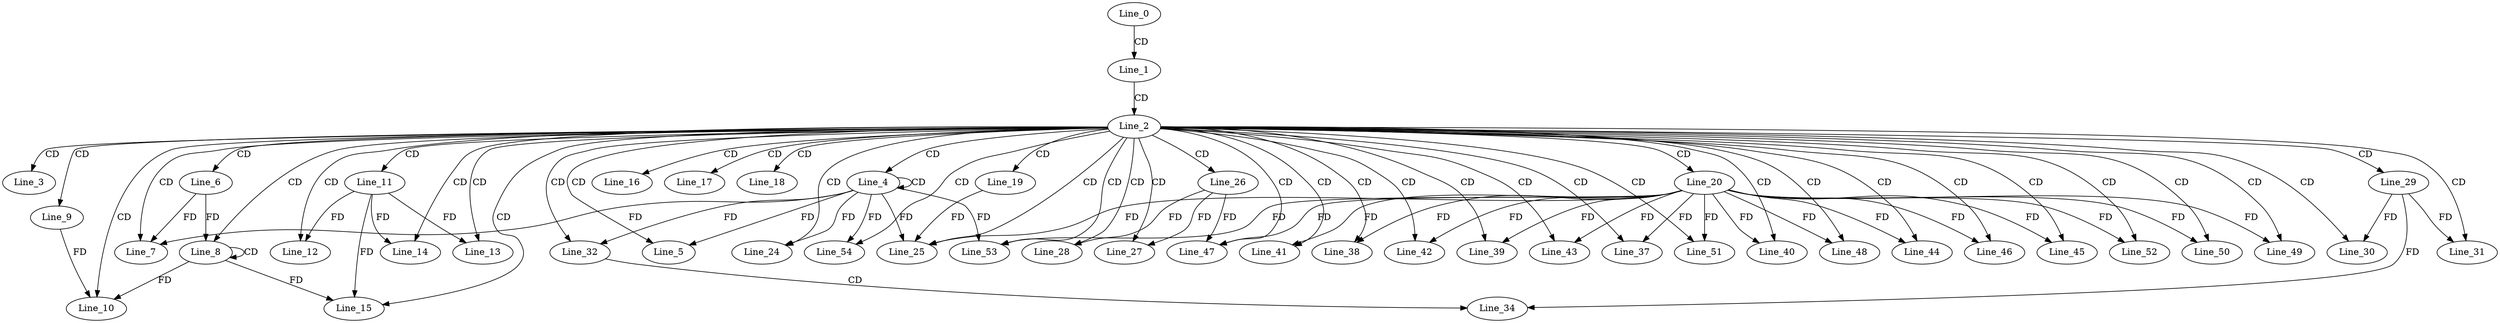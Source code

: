 digraph G {
  Line_0;
  Line_1;
  Line_2;
  Line_3;
  Line_4;
  Line_4;
  Line_5;
  Line_6;
  Line_7;
  Line_8;
  Line_8;
  Line_9;
  Line_10;
  Line_11;
  Line_12;
  Line_13;
  Line_14;
  Line_15;
  Line_16;
  Line_17;
  Line_18;
  Line_19;
  Line_20;
  Line_24;
  Line_25;
  Line_26;
  Line_27;
  Line_28;
  Line_29;
  Line_30;
  Line_31;
  Line_32;
  Line_32;
  Line_34;
  Line_37;
  Line_38;
  Line_39;
  Line_40;
  Line_41;
  Line_42;
  Line_43;
  Line_44;
  Line_45;
  Line_46;
  Line_47;
  Line_48;
  Line_49;
  Line_50;
  Line_51;
  Line_52;
  Line_53;
  Line_54;
  Line_0 -> Line_1 [ label="CD" ];
  Line_1 -> Line_2 [ label="CD" ];
  Line_2 -> Line_3 [ label="CD" ];
  Line_2 -> Line_4 [ label="CD" ];
  Line_4 -> Line_4 [ label="CD" ];
  Line_2 -> Line_5 [ label="CD" ];
  Line_4 -> Line_5 [ label="FD" ];
  Line_2 -> Line_6 [ label="CD" ];
  Line_2 -> Line_7 [ label="CD" ];
  Line_4 -> Line_7 [ label="FD" ];
  Line_6 -> Line_7 [ label="FD" ];
  Line_2 -> Line_8 [ label="CD" ];
  Line_8 -> Line_8 [ label="CD" ];
  Line_6 -> Line_8 [ label="FD" ];
  Line_2 -> Line_9 [ label="CD" ];
  Line_2 -> Line_10 [ label="CD" ];
  Line_8 -> Line_10 [ label="FD" ];
  Line_9 -> Line_10 [ label="FD" ];
  Line_2 -> Line_11 [ label="CD" ];
  Line_2 -> Line_12 [ label="CD" ];
  Line_11 -> Line_12 [ label="FD" ];
  Line_2 -> Line_13 [ label="CD" ];
  Line_11 -> Line_13 [ label="FD" ];
  Line_2 -> Line_14 [ label="CD" ];
  Line_11 -> Line_14 [ label="FD" ];
  Line_2 -> Line_15 [ label="CD" ];
  Line_8 -> Line_15 [ label="FD" ];
  Line_11 -> Line_15 [ label="FD" ];
  Line_2 -> Line_16 [ label="CD" ];
  Line_2 -> Line_17 [ label="CD" ];
  Line_2 -> Line_18 [ label="CD" ];
  Line_2 -> Line_19 [ label="CD" ];
  Line_2 -> Line_20 [ label="CD" ];
  Line_2 -> Line_24 [ label="CD" ];
  Line_4 -> Line_24 [ label="FD" ];
  Line_2 -> Line_25 [ label="CD" ];
  Line_19 -> Line_25 [ label="FD" ];
  Line_20 -> Line_25 [ label="FD" ];
  Line_4 -> Line_25 [ label="FD" ];
  Line_2 -> Line_26 [ label="CD" ];
  Line_2 -> Line_27 [ label="CD" ];
  Line_26 -> Line_27 [ label="FD" ];
  Line_2 -> Line_28 [ label="CD" ];
  Line_26 -> Line_28 [ label="FD" ];
  Line_2 -> Line_29 [ label="CD" ];
  Line_2 -> Line_30 [ label="CD" ];
  Line_29 -> Line_30 [ label="FD" ];
  Line_2 -> Line_31 [ label="CD" ];
  Line_29 -> Line_31 [ label="FD" ];
  Line_2 -> Line_32 [ label="CD" ];
  Line_4 -> Line_32 [ label="FD" ];
  Line_32 -> Line_34 [ label="CD" ];
  Line_29 -> Line_34 [ label="FD" ];
  Line_2 -> Line_37 [ label="CD" ];
  Line_20 -> Line_37 [ label="FD" ];
  Line_2 -> Line_38 [ label="CD" ];
  Line_20 -> Line_38 [ label="FD" ];
  Line_2 -> Line_39 [ label="CD" ];
  Line_20 -> Line_39 [ label="FD" ];
  Line_2 -> Line_40 [ label="CD" ];
  Line_20 -> Line_40 [ label="FD" ];
  Line_2 -> Line_41 [ label="CD" ];
  Line_20 -> Line_41 [ label="FD" ];
  Line_2 -> Line_42 [ label="CD" ];
  Line_20 -> Line_42 [ label="FD" ];
  Line_2 -> Line_43 [ label="CD" ];
  Line_20 -> Line_43 [ label="FD" ];
  Line_2 -> Line_44 [ label="CD" ];
  Line_20 -> Line_44 [ label="FD" ];
  Line_2 -> Line_45 [ label="CD" ];
  Line_20 -> Line_45 [ label="FD" ];
  Line_2 -> Line_46 [ label="CD" ];
  Line_20 -> Line_46 [ label="FD" ];
  Line_2 -> Line_47 [ label="CD" ];
  Line_20 -> Line_47 [ label="FD" ];
  Line_26 -> Line_47 [ label="FD" ];
  Line_2 -> Line_48 [ label="CD" ];
  Line_20 -> Line_48 [ label="FD" ];
  Line_2 -> Line_49 [ label="CD" ];
  Line_20 -> Line_49 [ label="FD" ];
  Line_2 -> Line_50 [ label="CD" ];
  Line_20 -> Line_50 [ label="FD" ];
  Line_2 -> Line_51 [ label="CD" ];
  Line_20 -> Line_51 [ label="FD" ];
  Line_2 -> Line_52 [ label="CD" ];
  Line_20 -> Line_52 [ label="FD" ];
  Line_2 -> Line_53 [ label="CD" ];
  Line_4 -> Line_53 [ label="FD" ];
  Line_20 -> Line_53 [ label="FD" ];
  Line_2 -> Line_54 [ label="CD" ];
  Line_4 -> Line_54 [ label="FD" ];
}
